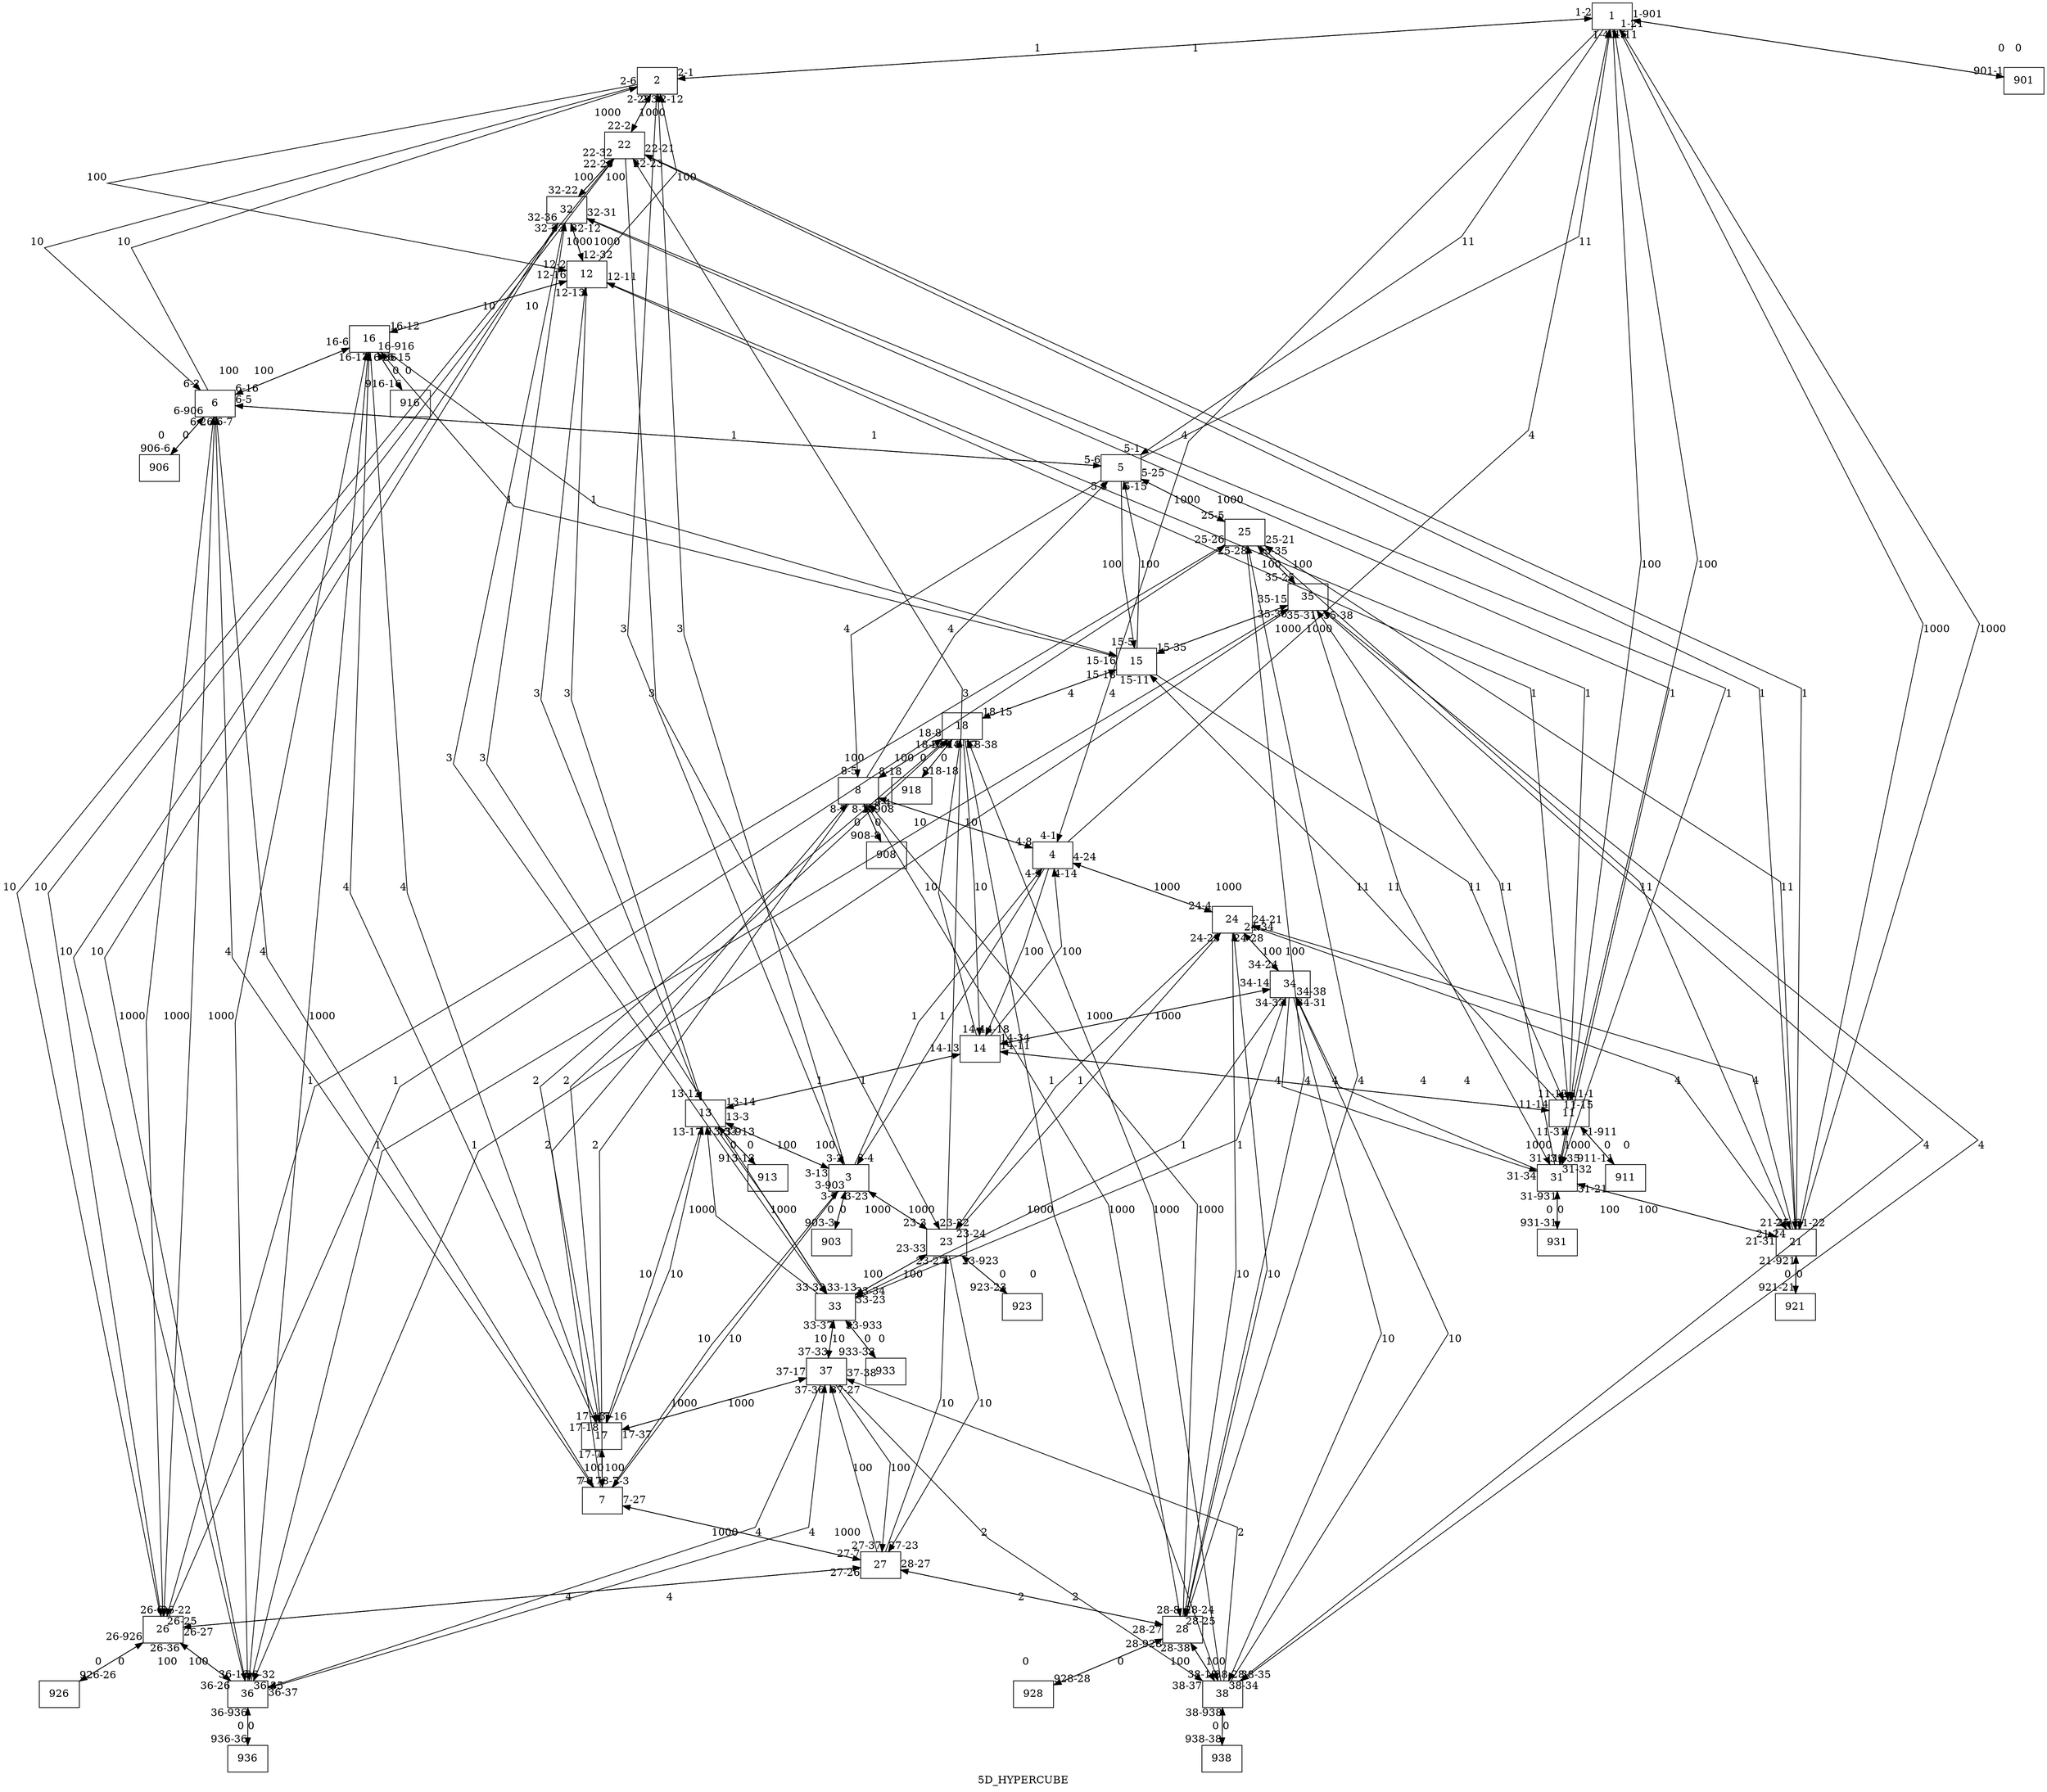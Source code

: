 digraph Test {

	/*compound=true*/
	node [shape=box];
	edge [len=2];
	/*Instantiation of nodes, required to successfully calling .get_node_list() (pydot) */
	//NODES
	1[group=A, comment=PID1]; 2[group=A, comment=PID1]; 3[group=A, comment=PID1]; 4[group=A, comment=PID1]; //CUBE1
	5[group=A, comment=PID1]; 6[group=A, comment=PID1]; 7[group=A, comment=PID1]; 8[group=A, comment=PID1]; //CUBE1
	
	11[group=A, comment=PID2]; 12[group=A, comment=PID2]; 13[group=A, comment=PID2]; 14[group=A, comment=PID2]; //CUBE2
	15[group=A, comment=PID2]; 16[group=A, comment=PID2]; 17[group=A, comment=PID2]; 18[group=A, comment=PID2]; //CUBE2
	
	21[group=A, comment=PID3]; 22[group=A, comment=PID3]; 23[group=A, comment=PID3]; 24[group=A, comment=PID3]; //CUBE3
	25[group=A, comment=PID3]; 26[group=A, comment=PID3]; 27[group=A, comment=PID3]; 28[group=A, comment=PID3]; //CUBE3
	
	31[group=A, comment=PID4]; 32[group=A, comment=PID4]; 33[group=A, comment=PID4]; 34[group=A, comment=PID4]; //CUBE4
	35[group=A, comment=PID4]; 36[group=A, comment=PID4]; 37[group=A, comment=PID4]; 38[group=A, comment=PID4]; //CUBE4
	
	
	//VANTAGE POINT NODES
	901[group=V, comment=PID0]; 903[group=V, comment=PID0]; 906[group=V, comment=PID0]; 908[group=V, comment=PID0];
	911[group=V, comment=PID0]; 913[group=V, comment=PID0]; 916[group=V, comment=PID0]; 918[group=V, comment=PID0]; 
	921[group=V, comment=PID0]; 923[group=V, comment=PID0]; 926[group=V, comment=PID0]; 928[group=V, comment=PID0]; 
	931[group=V, comment=PID0]; 933[group=V, comment=PID0]; 936[group=V, comment=PID0]; 938[group=V, comment=PID0];
	
	overlap = scale;
	splines = false;
	label = "5D_HYPERCUBE";
	//orientation = portrait;
	// alias resolution atribute 1 = yes, 0=no

	//Vantage Point edges
	901 -> 1	[label=0,headlabel="1-901",alias=1,latency=0,];
	1 -> 901	[label=0,headlabel="901-1",alias=1,latency=0,];
	903 -> 3	[label=0,headlabel="3-903",alias=1,latency=0,];
	3 -> 903	[label=0,headlabel="903-3",alias=1,latency=0,];
	906 -> 6	[label=0,headlabel="6-906",alias=1,latency=0,];
	6 -> 906	[label=0,headlabel="906-6",alias=1,latency=0,];
	908 -> 8	[label=0,headlabel="8-908",alias=1,latency=0,];
	8 -> 908	[label=0,headlabel="908-8",alias=1,latency=0,];

	911 -> 11	[label=0,headlabel="11-911",alias=1,latency=0,];
	11 -> 911	[label=0,headlabel="911-11",alias=1,latency=0,];
	913 -> 13	[label=0,headlabel="13-913",alias=1,latency=0,];
	13 -> 913	[label=0,headlabel="913-13",alias=1,latency=0,];
	916 -> 16	[label=0,headlabel="16-916",alias=1,latency=0,];
	16 -> 916	[label=0,headlabel="916-16",alias=1,latency=0,];
	918 -> 18	[label=0,headlabel="18-918",alias=1,latency=0,];
	18 -> 918	[label=0,headlabel="918-18",alias=1,latency=0,];
	
	921 -> 21	[label=0,headlabel="21-921",alias=1,latency=0,];
	21 -> 921	[label=0,headlabel="921-21",alias=1,latency=0,];
	923 -> 23	[label=0,headlabel="23-923",alias=1,latency=0,];
	23 -> 923	[label=0,headlabel="923-23",alias=1,latency=0,];
	926 -> 26	[label=0,headlabel="26-926",alias=1,latency=0,];
	26 -> 926	[label=0,headlabel="926-26",alias=1,latency=0,];
	928 -> 28	[label=0,headlabel="28-928",alias=1,latency=0,];
	28 -> 928	[label=0,headlabel="928-28",alias=1,latency=0,];

	931 -> 31	[label=0,headlabel="31-931",alias=1,latency=0,];
	31 -> 931	[label=0,headlabel="931-31",alias=1,latency=0,];
	933 -> 33	[label=0,headlabel="33-933",alias=1,latency=0,];
	33 -> 933	[label=0,headlabel="933-33",alias=1,latency=0,];
	936 -> 36	[label=0,headlabel="36-936",alias=1,latency=0,];
	36 -> 936	[label=0,headlabel="936-36",alias=1,latency=0,];
	938 -> 38	[label=0,headlabel="38-938",alias=1,latency=0,];
	38 -> 938	[label=0,headlabel="938-38",alias=1,latency=0,];

	//CUBE 1
	1 -> 2	[label=1,headlabel="2-1",alias=1,latency=4,];
	1 -> 4	[label=4,headlabel="4-1",alias=1,latency=4,];
	1 -> 5	[label=11,headlabel="5-1",alias=1,latency=3,];
	1 -> 11	[label=100,headlabel="11-1",alias=1,latency=3,];
	2 -> 1	[label=1,headlabel="1-2",alias=1,latency=2,];
	2 -> 3	[label=3,headlabel="3-2",alias=1,latency=2,];
	2 -> 6	[label=10,headlabel="6-2",alias=1,latency=5,];
	2 -> 12	[label=100,headlabel="12-2",alias=1,latency=5,];
	3 -> 2	[label=3,headlabel="2-3",alias=1,latency=6,];
	3 -> 4	[label=1,headlabel="4-3",alias=1,latency=6,];
	3 -> 7	[label=10,headlabel="7-3",alias=1,latency=8,];
	3 -> 13	[label=100,headlabel="13-3",alias=1,latency=8,];
	4 -> 1	[label=4,headlabel="1-4",alias=1,latency=9,];
	4 -> 3	[label=1,headlabel="3-4",alias=1,latency=9,];
	4 -> 8	[label=10,headlabel="8-4",alias=1,latency=3,];
	4 -> 14	[label=100,headlabel="14-4",alias=1,latency=3,];
	5 -> 1	[label=11,headlabel="1-5",alias=1,latency=10,];
	5 -> 6	[label=1,headlabel="6-5",alias=1,latency=10,];
	5 -> 8	[label=4,headlabel="8-5",alias=1,latency=3,];
	5 -> 15	[label=100,headlabel="15-5",alias=1,latency=3,];
	6 -> 2	[label=10,headlabel="2-6",alias=1,latency=1,];
	6 -> 5	[label=1,headlabel="5-6",alias=1,latency=1,];
	6 -> 7	[label=4,headlabel="7-6",alias=1,latency=2,];
	6 -> 16	[label=100,headlabel="16-6",alias=1,latency=2,];
	7 -> 3	[label=10,headlabel="3-7",alias=1,latency=2,];
	7 -> 6	[label=4,headlabel="6-7",alias=1,latency=2,];
	7 -> 8	[label=2,headlabel="8-7",alias=1,latency=2,];
	7 -> 17	[label=100,headlabel="17-7",alias=1,latency=2,];
	8 -> 4	[label=10,headlabel="4-8",alias=1,latency=2,];
	8 -> 5	[label=4,headlabel="5-8",alias=1,latency=2,];
	8 -> 7	[label=2,headlabel="8-7",alias=1,latency=2,];
	8 -> 18	[label=100,headlabel="18-8",alias=1,latency=2,];
	
	//CUBE 2
	11 -> 1	[label=100,headlabel="1-11",alias=1,latency=4,];
	11 -> 12	[label=1,headlabel="12-11",alias=1,latency=4,];
	11 -> 14	[label=4,headlabel="14-11",alias=1,latency=4,];
	11 -> 15	[label=11,headlabel="15-11",alias=1,latency=4,];
	12 -> 2	[label=100,headlabel="2-12",alias=1,latency=4,];
	12 -> 11	[label=1,headlabel="11-12",alias=1,latency=4,];
	12 -> 13	[label=3,headlabel="13-12",alias=1,latency=4,];
	12 -> 16	[label=10,headlabel="16-12",alias=1,latency=4,];
	13 -> 3	[label=100,headlabel="3-13",alias=1,latency=4,];
	13 -> 12	[label=3,headlabel="12-13",alias=1,latency=4,];
	13 -> 14	[label=1,headlabel="14-13",alias=1,latency=4,];
	13 -> 17	[label=10,headlabel="17-13",alias=1,latency=4,];
	14 -> 4	[label=100,headlabel="4-14",alias=1,latency=4,];
	14 -> 11	[label=4,headlabel="11-14",alias=1,latency=4,];
	14 -> 13	[label=1,headlabel="13-14",alias=1,latency=4,];
	14 -> 18	[label=10,headlabel="18-14",alias=1,latency=4,];
	15 -> 5	[label=100,headlabel="5-15",alias=1,latency=4,];
	15 -> 11	[label=11,headlabel="11-15",alias=1,latency=4,];
	15 -> 16	[label=1,headlabel="16-15",alias=1,latency=4,];
	15 -> 18	[label=4,headlabel="18-15",alias=1,latency=4,];
	16 -> 6	[label=100,headlabel="6-16",alias=1,latency=4,];
	16 -> 12	[label=10,headlabel="12-16",alias=1,latency=4,];
	16 -> 15	[label=1,headlabel="15-16",alias=1,latency=4,];
	16 -> 17	[label=4,headlabel="17-16",alias=1,latency=4,];
	17 -> 7	[label=100,headlabel="7-17",alias=1,latency=4,];
	17 -> 13	[label=10,headlabel="13-17",alias=1,latency=4,];
	17 -> 16	[label=4,headlabel="16-17",alias=1,latency=4,];
	17 -> 18	[label=2,headlabel="18-17",alias=1,latency=4,];
	18 -> 8	[label=100,headlabel="8-18",alias=1,latency=4,];
	18 -> 14	[label=10,headlabel="14-18",alias=1,latency=4,];
	18 -> 15	[label=4,headlabel="15-18",alias=1,latency=4,];
	18 -> 17	[label=2,headlabel="17-18",alias=1,latency=4,];
	
	
	//CUBE 3 
	21 -> 22	[label=1,headlabel="22-21",alias=1,latency=4,];
	21 -> 24	[label=4,headlabel="24-21",alias=1,latency=4,];
	21 -> 25	[label=11,headlabel="25-21",alias=1,latency=3,];
	21 -> 31	[label=100,headlabel="31-21",alias=1,latency=3,];
	22 -> 21	[label=1,headlabel="21-22",alias=1,latency=2,];
	22 -> 23	[label=3,headlabel="23-22",alias=1,latency=2,];
	22 -> 26	[label=10,headlabel="26-22",alias=1,latency=5,];
	22 -> 32	[label=100,headlabel="32-22",alias=1,latency=5,];
	23 -> 22	[label=3,headlabel="22-23",alias=1,latency=6,];
	23 -> 24	[label=1,headlabel="24-23",alias=1,latency=6,];
	23 -> 27	[label=10,headlabel="27-23",alias=1,latency=8,];
	23 -> 33	[label=100,headlabel="33-23",alias=1,latency=8,];
	24 -> 21	[label=4,headlabel="21-24",alias=1,latency=9,];
	24 -> 23	[label=1,headlabel="23-24",alias=1,latency=9,];
	24 -> 28	[label=10,headlabel="28-24",alias=1,latency=3,];
	24 -> 34	[label=100,headlabel="34-24",alias=1,latency=3,];
	25 -> 21	[label=11,headlabel="21-25",alias=1,latency=10,];
	25 -> 26	[label=1,headlabel="26-25",alias=1,latency=10,];
	25 -> 28	[label=4,headlabel="28-25",alias=1,latency=3,];
	25 -> 35	[label=100,headlabel="35-25",alias=1,latency=3,];
	26 -> 22	[label=10,headlabel="22-26",alias=1,latency=1,];
	26 -> 25	[label=1,headlabel="25-26",alias=1,latency=1,];
	26 -> 27	[label=4,headlabel="27-26",alias=1,latency=2,];
	26 -> 36	[label=100,headlabel="36-26",alias=1,latency=2,];
	27 -> 23	[label=10,headlabel="23-27",alias=1,latency=2,];
	27 -> 26	[label=4,headlabel="26-27",alias=1,latency=2,];
	27 -> 28	[label=2,headlabel="28-27",alias=1,latency=2,];
	27 -> 37	[label=100,headlabel="37-27",alias=1,latency=2,];
	28 -> 24	[label=10,headlabel="24-28",alias=1,latency=2,];
	28 -> 25	[label=4,headlabel="25-28",alias=1,latency=2,];
	28 -> 27	[label=2,headlabel="28-27",alias=1,latency=2,];
	28 -> 38	[label=100,headlabel="38-28",alias=1,latency=2,];
	
	//CUBE 4
	31 -> 21	[label=100,headlabel="21-31",alias=1,latency=4,];
	31 -> 32	[label=1,headlabel="32-31",alias=1,latency=4,];
	31 -> 34	[label=4,headlabel="34-31",alias=1,latency=4,];
	31 -> 35	[label=11,headlabel="35-31",alias=1,latency=4,];
	32 -> 22	[label=100,headlabel="22-32",alias=1,latency=4,];
	32 -> 31	[label=1,headlabel="31-32",alias=1,latency=4,];
	32 -> 33	[label=3,headlabel="33-32",alias=1,latency=4,];
	32 -> 36	[label=10,headlabel="36-32",alias=1,latency=4,];
	33 -> 23	[label=100,headlabel="23-33",alias=1,latency=4,];
	33 -> 32	[label=3,headlabel="32-33",alias=1,latency=4,];
	33 -> 34	[label=1,headlabel="34-33",alias=1,latency=4,];
	33 -> 37	[label=10,headlabel="37-33",alias=1,latency=4,];
	34 -> 24	[label=100,headlabel="24-34",alias=1,latency=4,];
	34 -> 31	[label=4,headlabel="31-34",alias=1,latency=4,];
	34 -> 33	[label=1,headlabel="33-34",alias=1,latency=4,];
	34 -> 38	[label=10,headlabel="38-34",alias=1,latency=4,];
	35 -> 25	[label=100,headlabel="25-35",alias=1,latency=4,];
	35 -> 31	[label=11,headlabel="31-35",alias=1,latency=4,];
	35 -> 36	[label=1,headlabel="36-35",alias=1,latency=4,];
	35 -> 38	[label=4,headlabel="38-35",alias=1,latency=4,];
	36 -> 26	[label=100,headlabel="26-36",alias=1,latency=4,];
	36 -> 32	[label=10,headlabel="32-36",alias=1,latency=4,];
	36 -> 35	[label=1,headlabel="35-36",alias=1,latency=4,];
	36 -> 37	[label=4,headlabel="37-36",alias=1,latency=4,];
	37 -> 27	[label=100,headlabel="27-37",alias=1,latency=4,];
	37 -> 33	[label=10,headlabel="33-37",alias=1,latency=4,];
	37 -> 36	[label=4,headlabel="36-37",alias=1,latency=4,];
	37 -> 38	[label=2,headlabel="38-37",alias=1,latency=4,];
	38 -> 28	[label=100,headlabel="28-38",alias=1,latency=4,];
	38 -> 34	[label=10,headlabel="34-38",alias=1,latency=4,];
	38 -> 35	[label=4,headlabel="35-38",alias=1,latency=4,];
	38 -> 37	[label=2,headlabel="37-38",alias=1,latency=4,];
	
	
	//CUBE CONNECTORS 1&2 - 3&4
	
	1 -> 21	[label=1000,headlabel="21-1",alias=1,latency=4,];
	2 -> 22	[label=1000,headlabel="22-2",alias=1,latency=4,];
	3 -> 23	[label=1000,headlabel="23-3",alias=1,latency=4,];
	4 -> 24	[label=1000,headlabel="24-4",alias=1,latency=4,];
	5 -> 25	[label=1000,headlabel="25-5",alias=1,latency=4,];
	6 -> 26	[label=1000,headlabel="26-6",alias=1,latency=4,];
	7 -> 27	[label=1000,headlabel="27-7",alias=1,latency=4,];
	8 -> 28	[label=1000,headlabel="28-8",alias=1,latency=4,];
	
	21 -> 1	[label=1000,headlabel="1-21",alias=1,latency=4,];
	22 -> 2	[label=1000,headlabel="2-22",alias=1,latency=4,];
	23 -> 3	[label=1000,headlabel="3-23",alias=1,latency=4,];
	24 -> 4	[label=1000,headlabel="4-24",alias=1,latency=4,];
	25 -> 5	[label=1000,headlabel="5-25",alias=1,latency=4,];
	26 -> 6	[label=1000,headlabel="6-26",alias=1,latency=4,];
	27 -> 7	[label=1000,headlabel="7-27",alias=1,latency=4,];
	28 -> 8	[label=1000,headlabel="8-28",alias=1,latency=4,];
	
	11 -> 31	[label=1000,headlabel="31-11",alias=1,latency=4,];
	12 -> 32	[label=1000,headlabel="32-12",alias=1,latency=4,];
	13 -> 33	[label=1000,headlabel="33-13",alias=1,latency=4,];
	14 -> 34	[label=1000,headlabel="34-14",alias=1,latency=4,];
	15 -> 35	[label=1000,headlabel="35-15",alias=1,latency=4,];
	16 -> 36	[label=1000,headlabel="36-16",alias=1,latency=4,];
	17 -> 37	[label=1000,headlabel="37-17",alias=1,latency=4,];
	18 -> 38	[label=1000,headlabel="38-18",alias=1,latency=4,];
	
	31 -> 11	[label=1000,headlabel="11-31",alias=1,latency=4,];
	32 -> 12	[label=1000,headlabel="12-32",alias=1,latency=4,];
	33 -> 13	[label=1000,headlabel="13-33",alias=1,latency=4,];
	34 -> 14	[label=1000,headlabel="14-34",alias=1,latency=4,];
	35 -> 15	[label=1000,headlabel="15-35",alias=1,latency=4,];
	36 -> 16	[label=1000,headlabel="16-36",alias=1,latency=4,];
	37 -> 17	[label=1000,headlabel="17-37",alias=1,latency=4,];
	38 -> 18	[label=1000,headlabel="18-38",alias=1,latency=4,];
}
